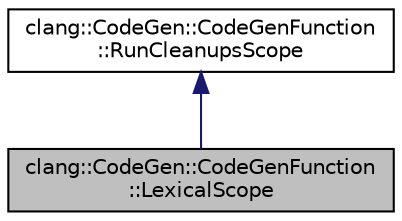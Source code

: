 digraph "clang::CodeGen::CodeGenFunction::LexicalScope"
{
 // LATEX_PDF_SIZE
  bgcolor="transparent";
  edge [fontname="Helvetica",fontsize="10",labelfontname="Helvetica",labelfontsize="10"];
  node [fontname="Helvetica",fontsize="10",shape=record];
  Node1 [label="clang::CodeGen::CodeGenFunction\l::LexicalScope",height=0.2,width=0.4,color="black", fillcolor="grey75", style="filled", fontcolor="black",tooltip=" "];
  Node2 -> Node1 [dir="back",color="midnightblue",fontsize="10",style="solid",fontname="Helvetica"];
  Node2 [label="clang::CodeGen::CodeGenFunction\l::RunCleanupsScope",height=0.2,width=0.4,color="black",URL="$classclang_1_1CodeGen_1_1CodeGenFunction_1_1RunCleanupsScope.html",tooltip="Enters a new scope for capturing cleanups, all of which will be executed once the scope is exited."];
}
